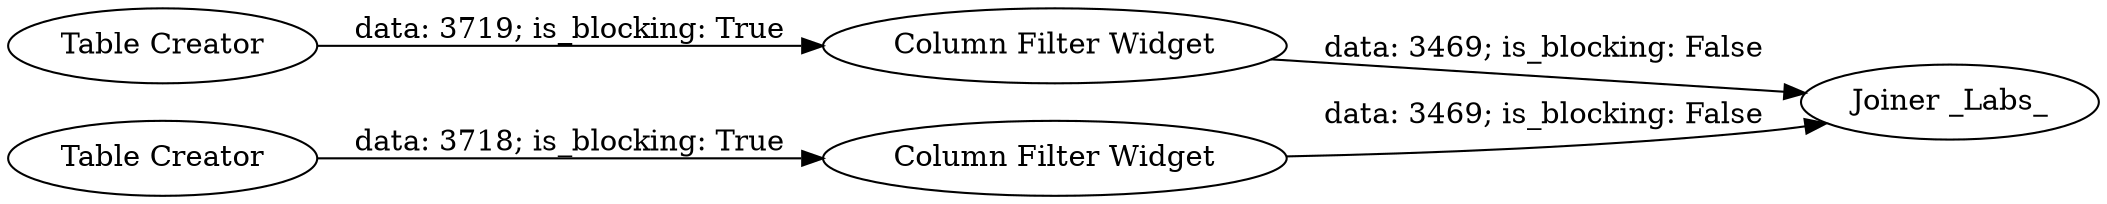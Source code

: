 digraph {
	"-6673699042522770733_130" [label="Table Creator"]
	"-6673699042522770733_138" [label="Column Filter Widget"]
	"-6673699042522770733_139" [label="Joiner _Labs_"]
	"-6673699042522770733_137" [label="Column Filter Widget"]
	"-6673699042522770733_136" [label="Table Creator"]
	"-6673699042522770733_130" -> "-6673699042522770733_137" [label="data: 3719; is_blocking: True"]
	"-6673699042522770733_137" -> "-6673699042522770733_139" [label="data: 3469; is_blocking: False"]
	"-6673699042522770733_138" -> "-6673699042522770733_139" [label="data: 3469; is_blocking: False"]
	"-6673699042522770733_136" -> "-6673699042522770733_138" [label="data: 3718; is_blocking: True"]
	rankdir=LR
}
